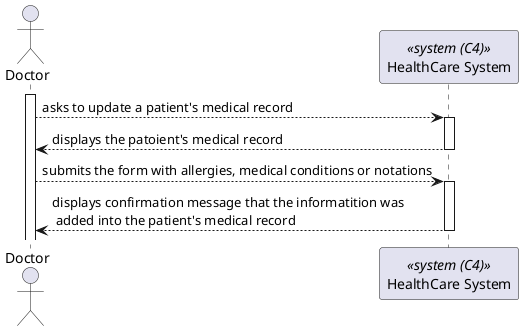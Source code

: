 @startuml
actor Doctor as "Doctor"
participant SYS as "HealthCare System" <<system (C4)>>

activate Doctor 

Doctor --> SYS : asks to update a patient's medical record 

activate SYS 
SYS --> Doctor : displays the patoient's medical record
deactivate SYS

Doctor --> SYS : submits the form with allergies, medical conditions or notations
activate SYS
SYS --> Doctor : displays confirmation message that the informatition was \n added into the patient's medical record

deactivate SYS

@enduml
